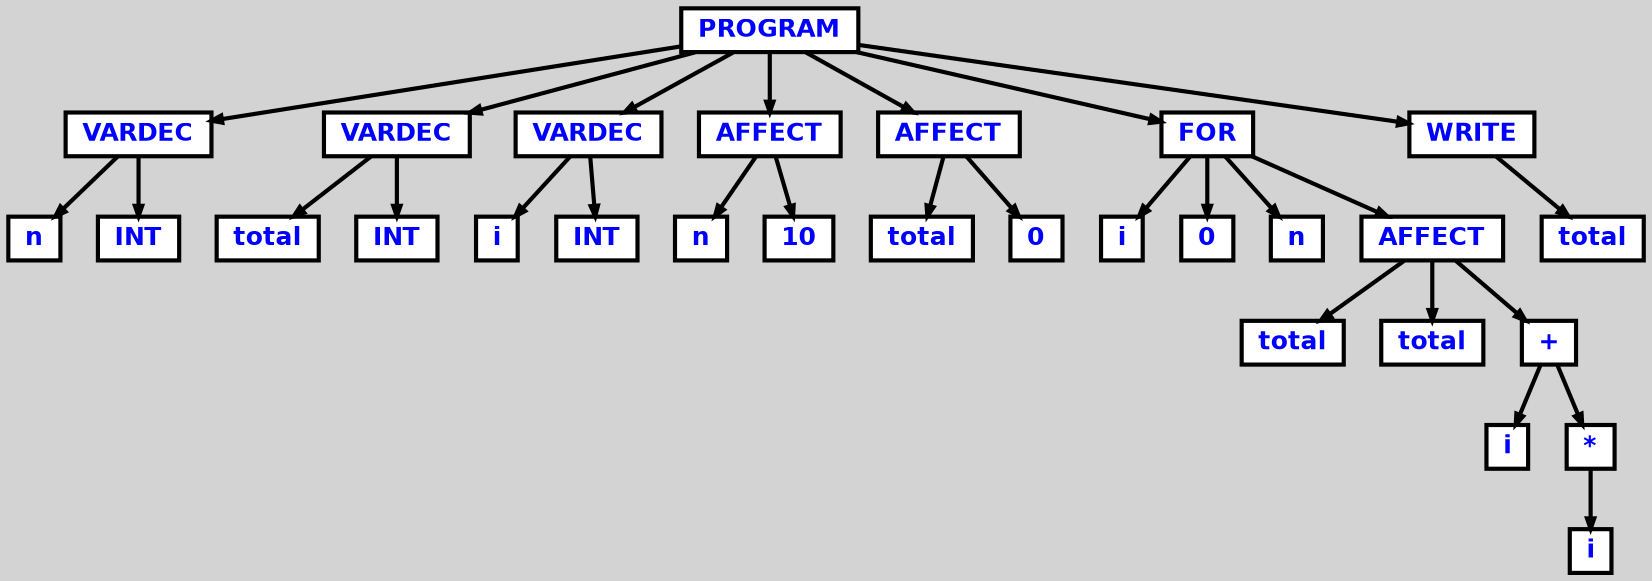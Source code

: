 digraph {

	ordering=out;
	ranksep=.4;
	bgcolor="lightgrey"; node [shape=box, fixedsize=false, fontsize=12, fontname="Helvetica-bold", fontcolor="blue"
		width=.25, height=.25, color="black", fillcolor="white", style="filled, solid, bold"];
	edge [arrowsize=.5, color="black", style="bold"]

  n0 [label="PROGRAM"];
  n1 [label="VARDEC"];
  n1 [label="VARDEC"];
  n2 [label="n"];
  n3 [label="INT"];
  n4 [label="VARDEC"];
  n4 [label="VARDEC"];
  n5 [label="total"];
  n6 [label="INT"];
  n7 [label="VARDEC"];
  n7 [label="VARDEC"];
  n8 [label="i"];
  n9 [label="INT"];
  n10 [label="AFFECT"];
  n10 [label="AFFECT"];
  n11 [label="n"];
  n12 [label="10"];
  n13 [label="AFFECT"];
  n13 [label="AFFECT"];
  n14 [label="total"];
  n15 [label="0"];
  n16 [label="FOR"];
  n16 [label="FOR"];
  n17 [label="i"];
  n18 [label="0"];
  n19 [label="n"];
  n20 [label="AFFECT"];
  n20 [label="AFFECT"];
  n21 [label="total"];
  n22 [label="total"];
  n23 [label="+"];
  n23 [label="+"];
  n24 [label="i"];
  n25 [label="*"];
  n25 [label="*"];
  n26 [label="i"];
  n27 [label="WRITE"];
  n27 [label="WRITE"];
  n28 [label="total"];

  n0 -> n1 // "PROGRAM" -> "VARDEC"
  n1 -> n2 // "VARDEC" -> "n"
  n1 -> n3 // "VARDEC" -> "INT"
  n0 -> n4 // "PROGRAM" -> "VARDEC"
  n4 -> n5 // "VARDEC" -> "total"
  n4 -> n6 // "VARDEC" -> "INT"
  n0 -> n7 // "PROGRAM" -> "VARDEC"
  n7 -> n8 // "VARDEC" -> "i"
  n7 -> n9 // "VARDEC" -> "INT"
  n0 -> n10 // "PROGRAM" -> "AFFECT"
  n10 -> n11 // "AFFECT" -> "n"
  n10 -> n12 // "AFFECT" -> "10"
  n0 -> n13 // "PROGRAM" -> "AFFECT"
  n13 -> n14 // "AFFECT" -> "total"
  n13 -> n15 // "AFFECT" -> "0"
  n0 -> n16 // "PROGRAM" -> "FOR"
  n16 -> n17 // "FOR" -> "i"
  n16 -> n18 // "FOR" -> "0"
  n16 -> n19 // "FOR" -> "n"
  n16 -> n20 // "FOR" -> "AFFECT"
  n20 -> n21 // "AFFECT" -> "total"
  n20 -> n22 // "AFFECT" -> "total"
  n20 -> n23 // "AFFECT" -> "+"
  n23 -> n24 // "+" -> "i"
  n23 -> n25 // "+" -> "*"
  n25 -> n26 // "*" -> "i"
  n0 -> n27 // "PROGRAM" -> "WRITE"
  n27 -> n28 // "WRITE" -> "total"

}
